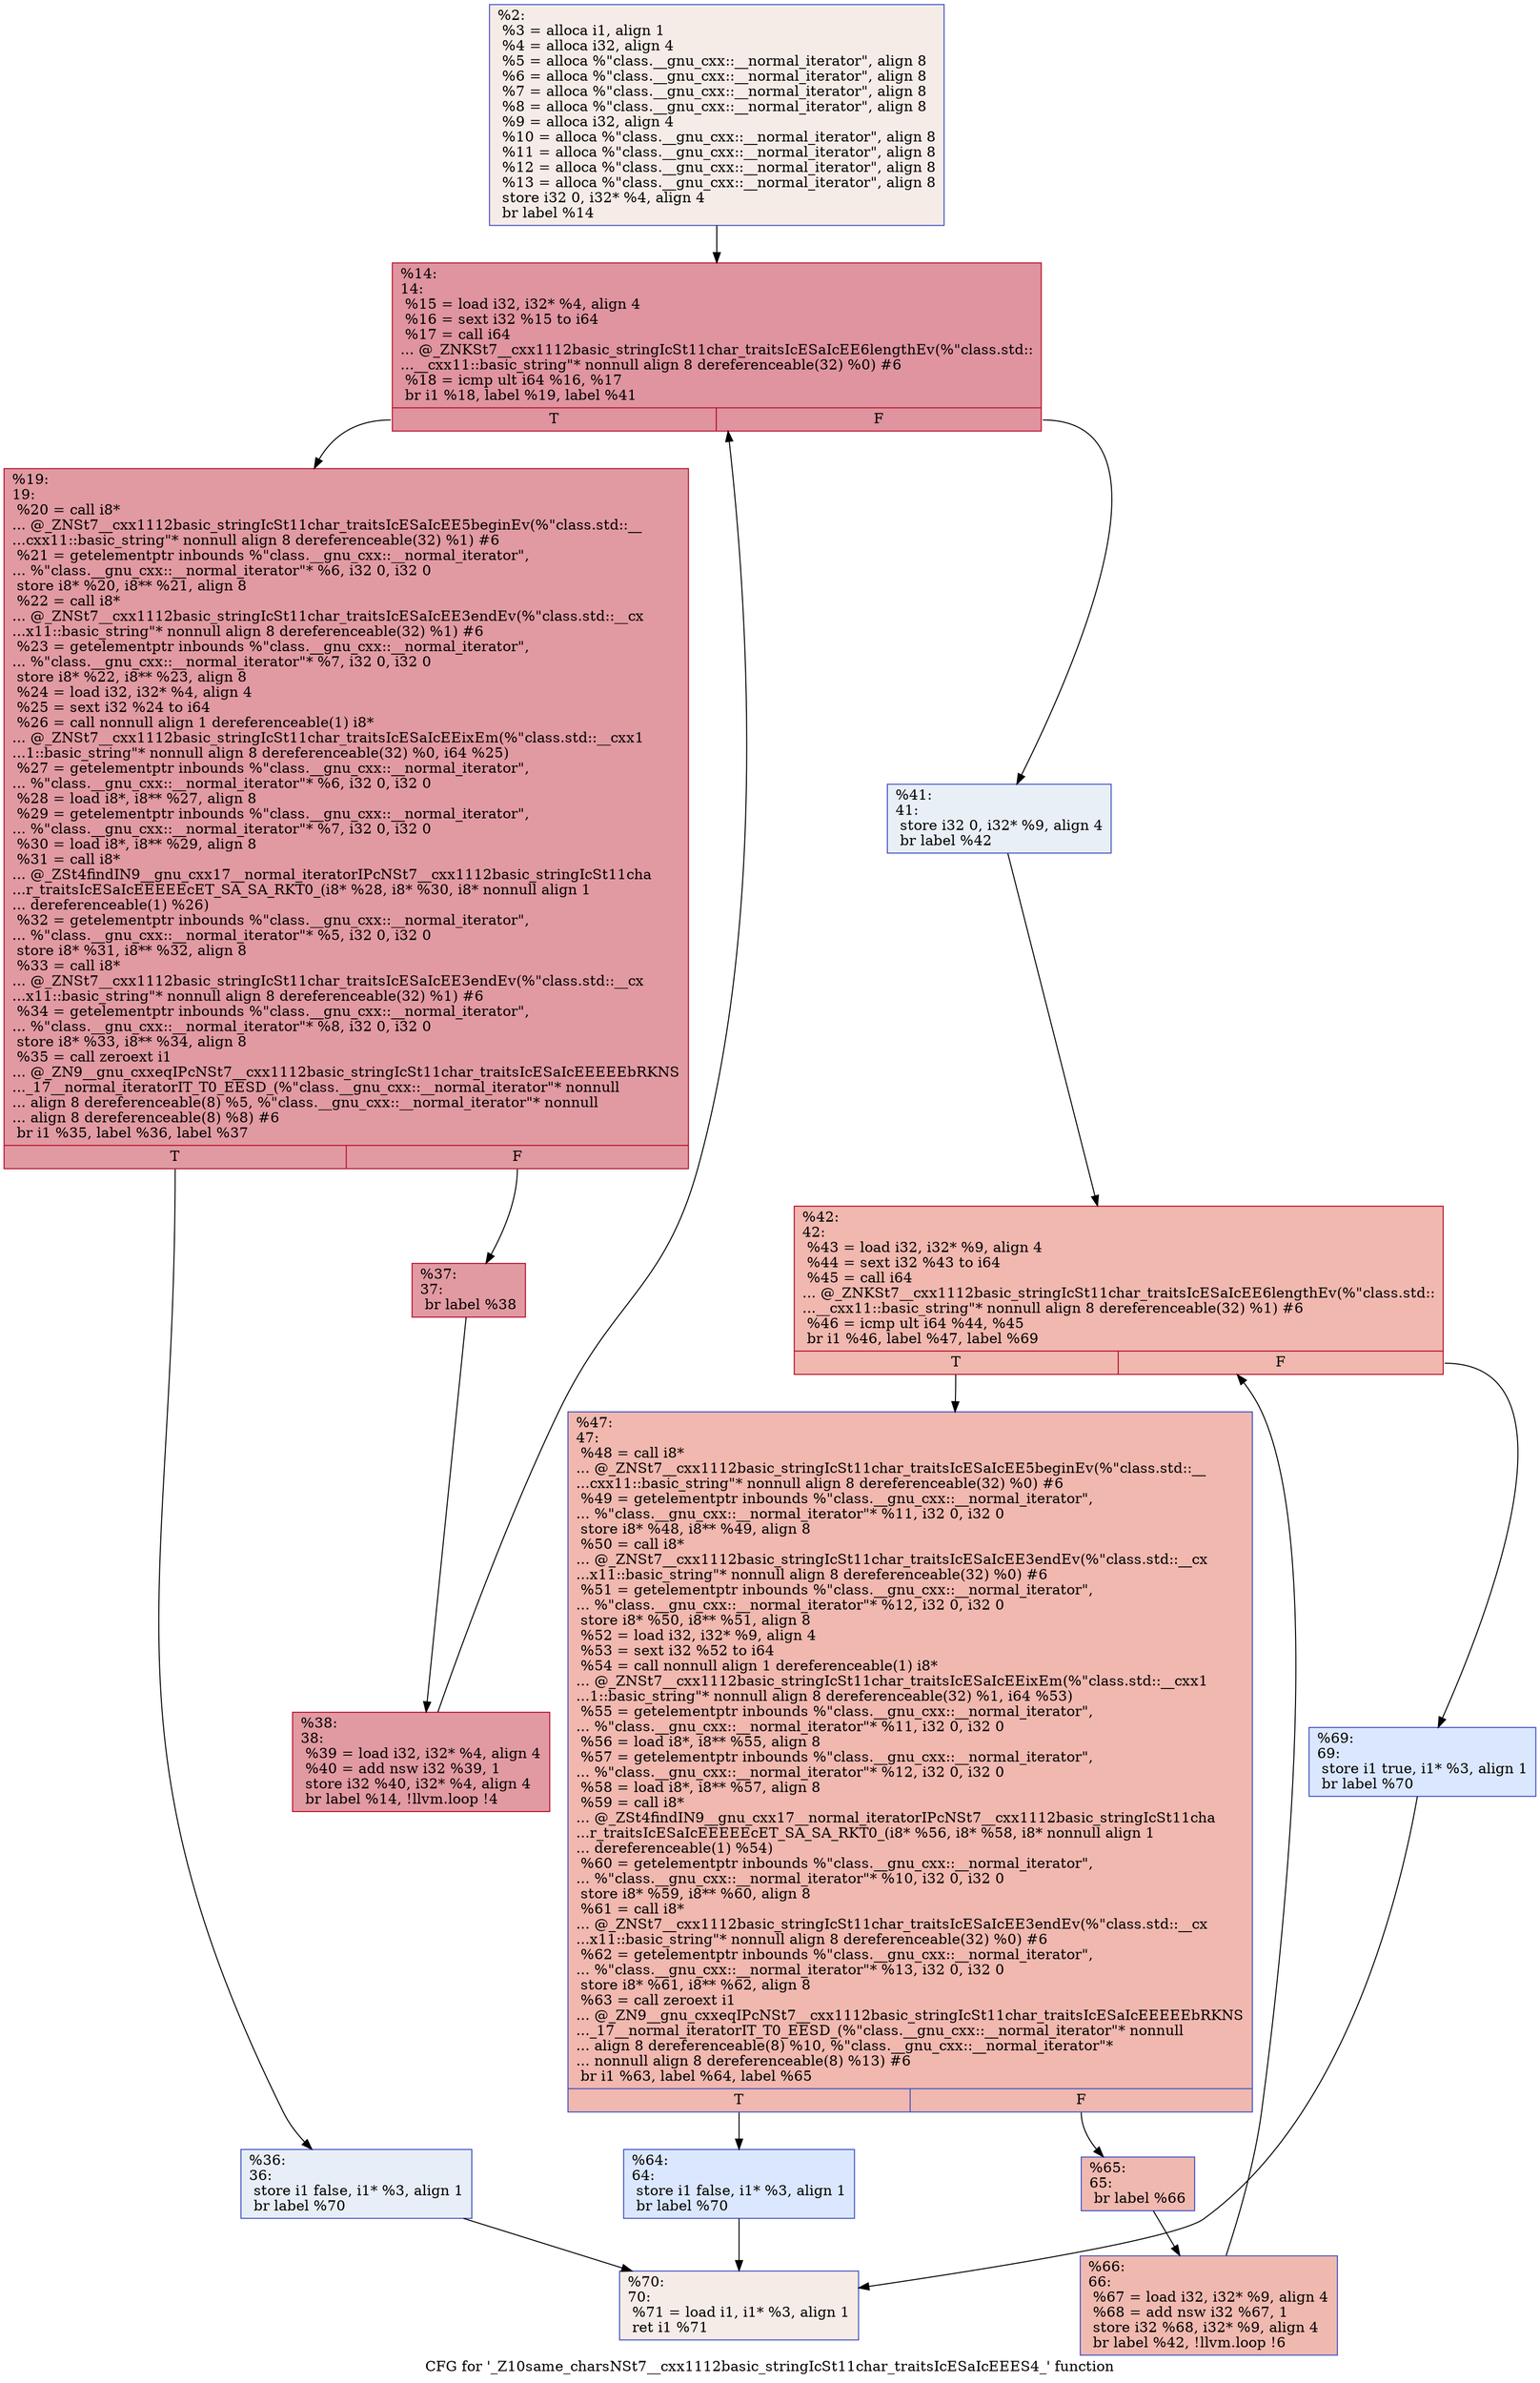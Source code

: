 digraph "CFG for '_Z10same_charsNSt7__cxx1112basic_stringIcSt11char_traitsIcESaIcEEES4_' function" {
	label="CFG for '_Z10same_charsNSt7__cxx1112basic_stringIcSt11char_traitsIcESaIcEEES4_' function";

	Node0x560eea8baaa0 [shape=record,color="#3d50c3ff", style=filled, fillcolor="#ead5c970",label="{%2:\l  %3 = alloca i1, align 1\l  %4 = alloca i32, align 4\l  %5 = alloca %\"class.__gnu_cxx::__normal_iterator\", align 8\l  %6 = alloca %\"class.__gnu_cxx::__normal_iterator\", align 8\l  %7 = alloca %\"class.__gnu_cxx::__normal_iterator\", align 8\l  %8 = alloca %\"class.__gnu_cxx::__normal_iterator\", align 8\l  %9 = alloca i32, align 4\l  %10 = alloca %\"class.__gnu_cxx::__normal_iterator\", align 8\l  %11 = alloca %\"class.__gnu_cxx::__normal_iterator\", align 8\l  %12 = alloca %\"class.__gnu_cxx::__normal_iterator\", align 8\l  %13 = alloca %\"class.__gnu_cxx::__normal_iterator\", align 8\l  store i32 0, i32* %4, align 4\l  br label %14\l}"];
	Node0x560eea8baaa0 -> Node0x560eea8bb900;
	Node0x560eea8bb900 [shape=record,color="#b70d28ff", style=filled, fillcolor="#b70d2870",label="{%14:\l14:                                               \l  %15 = load i32, i32* %4, align 4\l  %16 = sext i32 %15 to i64\l  %17 = call i64\l... @_ZNKSt7__cxx1112basic_stringIcSt11char_traitsIcESaIcEE6lengthEv(%\"class.std::\l...__cxx11::basic_string\"* nonnull align 8 dereferenceable(32) %0) #6\l  %18 = icmp ult i64 %16, %17\l  br i1 %18, label %19, label %41\l|{<s0>T|<s1>F}}"];
	Node0x560eea8bb900:s0 -> Node0x560eea8bbfb0;
	Node0x560eea8bb900:s1 -> Node0x560eea8bc2b0;
	Node0x560eea8bbfb0 [shape=record,color="#b70d28ff", style=filled, fillcolor="#bb1b2c70",label="{%19:\l19:                                               \l  %20 = call i8*\l... @_ZNSt7__cxx1112basic_stringIcSt11char_traitsIcESaIcEE5beginEv(%\"class.std::__\l...cxx11::basic_string\"* nonnull align 8 dereferenceable(32) %1) #6\l  %21 = getelementptr inbounds %\"class.__gnu_cxx::__normal_iterator\",\l... %\"class.__gnu_cxx::__normal_iterator\"* %6, i32 0, i32 0\l  store i8* %20, i8** %21, align 8\l  %22 = call i8*\l... @_ZNSt7__cxx1112basic_stringIcSt11char_traitsIcESaIcEE3endEv(%\"class.std::__cx\l...x11::basic_string\"* nonnull align 8 dereferenceable(32) %1) #6\l  %23 = getelementptr inbounds %\"class.__gnu_cxx::__normal_iterator\",\l... %\"class.__gnu_cxx::__normal_iterator\"* %7, i32 0, i32 0\l  store i8* %22, i8** %23, align 8\l  %24 = load i32, i32* %4, align 4\l  %25 = sext i32 %24 to i64\l  %26 = call nonnull align 1 dereferenceable(1) i8*\l... @_ZNSt7__cxx1112basic_stringIcSt11char_traitsIcESaIcEEixEm(%\"class.std::__cxx1\l...1::basic_string\"* nonnull align 8 dereferenceable(32) %0, i64 %25)\l  %27 = getelementptr inbounds %\"class.__gnu_cxx::__normal_iterator\",\l... %\"class.__gnu_cxx::__normal_iterator\"* %6, i32 0, i32 0\l  %28 = load i8*, i8** %27, align 8\l  %29 = getelementptr inbounds %\"class.__gnu_cxx::__normal_iterator\",\l... %\"class.__gnu_cxx::__normal_iterator\"* %7, i32 0, i32 0\l  %30 = load i8*, i8** %29, align 8\l  %31 = call i8*\l... @_ZSt4findIN9__gnu_cxx17__normal_iteratorIPcNSt7__cxx1112basic_stringIcSt11cha\l...r_traitsIcESaIcEEEEEcET_SA_SA_RKT0_(i8* %28, i8* %30, i8* nonnull align 1\l... dereferenceable(1) %26)\l  %32 = getelementptr inbounds %\"class.__gnu_cxx::__normal_iterator\",\l... %\"class.__gnu_cxx::__normal_iterator\"* %5, i32 0, i32 0\l  store i8* %31, i8** %32, align 8\l  %33 = call i8*\l... @_ZNSt7__cxx1112basic_stringIcSt11char_traitsIcESaIcEE3endEv(%\"class.std::__cx\l...x11::basic_string\"* nonnull align 8 dereferenceable(32) %1) #6\l  %34 = getelementptr inbounds %\"class.__gnu_cxx::__normal_iterator\",\l... %\"class.__gnu_cxx::__normal_iterator\"* %8, i32 0, i32 0\l  store i8* %33, i8** %34, align 8\l  %35 = call zeroext i1\l... @_ZN9__gnu_cxxeqIPcNSt7__cxx1112basic_stringIcSt11char_traitsIcESaIcEEEEEbRKNS\l..._17__normal_iteratorIT_T0_EESD_(%\"class.__gnu_cxx::__normal_iterator\"* nonnull\l... align 8 dereferenceable(8) %5, %\"class.__gnu_cxx::__normal_iterator\"* nonnull\l... align 8 dereferenceable(8) %8) #6\l  br i1 %35, label %36, label %37\l|{<s0>T|<s1>F}}"];
	Node0x560eea8bbfb0:s0 -> Node0x560eea8bdc50;
	Node0x560eea8bbfb0:s1 -> Node0x560eea8bdca0;
	Node0x560eea8bdc50 [shape=record,color="#3d50c3ff", style=filled, fillcolor="#cbd8ee70",label="{%36:\l36:                                               \l  store i1 false, i1* %3, align 1\l  br label %70\l}"];
	Node0x560eea8bdc50 -> Node0x560eea8bdea0;
	Node0x560eea8bdca0 [shape=record,color="#b70d28ff", style=filled, fillcolor="#bb1b2c70",label="{%37:\l37:                                               \l  br label %38\l}"];
	Node0x560eea8bdca0 -> Node0x560eea8bdf60;
	Node0x560eea8bdf60 [shape=record,color="#b70d28ff", style=filled, fillcolor="#bb1b2c70",label="{%38:\l38:                                               \l  %39 = load i32, i32* %4, align 4\l  %40 = add nsw i32 %39, 1\l  store i32 %40, i32* %4, align 4\l  br label %14, !llvm.loop !4\l}"];
	Node0x560eea8bdf60 -> Node0x560eea8bb900;
	Node0x560eea8bc2b0 [shape=record,color="#3d50c3ff", style=filled, fillcolor="#cedaeb70",label="{%41:\l41:                                               \l  store i32 0, i32* %9, align 4\l  br label %42\l}"];
	Node0x560eea8bc2b0 -> Node0x560eea8bed00;
	Node0x560eea8bed00 [shape=record,color="#b70d28ff", style=filled, fillcolor="#dc5d4a70",label="{%42:\l42:                                               \l  %43 = load i32, i32* %9, align 4\l  %44 = sext i32 %43 to i64\l  %45 = call i64\l... @_ZNKSt7__cxx1112basic_stringIcSt11char_traitsIcESaIcEE6lengthEv(%\"class.std::\l...__cxx11::basic_string\"* nonnull align 8 dereferenceable(32) %1) #6\l  %46 = icmp ult i64 %44, %45\l  br i1 %46, label %47, label %69\l|{<s0>T|<s1>F}}"];
	Node0x560eea8bed00:s0 -> Node0x560eea8beea0;
	Node0x560eea8bed00:s1 -> Node0x560eea8bf090;
	Node0x560eea8beea0 [shape=record,color="#3d50c3ff", style=filled, fillcolor="#dc5d4a70",label="{%47:\l47:                                               \l  %48 = call i8*\l... @_ZNSt7__cxx1112basic_stringIcSt11char_traitsIcESaIcEE5beginEv(%\"class.std::__\l...cxx11::basic_string\"* nonnull align 8 dereferenceable(32) %0) #6\l  %49 = getelementptr inbounds %\"class.__gnu_cxx::__normal_iterator\",\l... %\"class.__gnu_cxx::__normal_iterator\"* %11, i32 0, i32 0\l  store i8* %48, i8** %49, align 8\l  %50 = call i8*\l... @_ZNSt7__cxx1112basic_stringIcSt11char_traitsIcESaIcEE3endEv(%\"class.std::__cx\l...x11::basic_string\"* nonnull align 8 dereferenceable(32) %0) #6\l  %51 = getelementptr inbounds %\"class.__gnu_cxx::__normal_iterator\",\l... %\"class.__gnu_cxx::__normal_iterator\"* %12, i32 0, i32 0\l  store i8* %50, i8** %51, align 8\l  %52 = load i32, i32* %9, align 4\l  %53 = sext i32 %52 to i64\l  %54 = call nonnull align 1 dereferenceable(1) i8*\l... @_ZNSt7__cxx1112basic_stringIcSt11char_traitsIcESaIcEEixEm(%\"class.std::__cxx1\l...1::basic_string\"* nonnull align 8 dereferenceable(32) %1, i64 %53)\l  %55 = getelementptr inbounds %\"class.__gnu_cxx::__normal_iterator\",\l... %\"class.__gnu_cxx::__normal_iterator\"* %11, i32 0, i32 0\l  %56 = load i8*, i8** %55, align 8\l  %57 = getelementptr inbounds %\"class.__gnu_cxx::__normal_iterator\",\l... %\"class.__gnu_cxx::__normal_iterator\"* %12, i32 0, i32 0\l  %58 = load i8*, i8** %57, align 8\l  %59 = call i8*\l... @_ZSt4findIN9__gnu_cxx17__normal_iteratorIPcNSt7__cxx1112basic_stringIcSt11cha\l...r_traitsIcESaIcEEEEEcET_SA_SA_RKT0_(i8* %56, i8* %58, i8* nonnull align 1\l... dereferenceable(1) %54)\l  %60 = getelementptr inbounds %\"class.__gnu_cxx::__normal_iterator\",\l... %\"class.__gnu_cxx::__normal_iterator\"* %10, i32 0, i32 0\l  store i8* %59, i8** %60, align 8\l  %61 = call i8*\l... @_ZNSt7__cxx1112basic_stringIcSt11char_traitsIcESaIcEE3endEv(%\"class.std::__cx\l...x11::basic_string\"* nonnull align 8 dereferenceable(32) %0) #6\l  %62 = getelementptr inbounds %\"class.__gnu_cxx::__normal_iterator\",\l... %\"class.__gnu_cxx::__normal_iterator\"* %13, i32 0, i32 0\l  store i8* %61, i8** %62, align 8\l  %63 = call zeroext i1\l... @_ZN9__gnu_cxxeqIPcNSt7__cxx1112basic_stringIcSt11char_traitsIcESaIcEEEEEbRKNS\l..._17__normal_iteratorIT_T0_EESD_(%\"class.__gnu_cxx::__normal_iterator\"* nonnull\l... align 8 dereferenceable(8) %10, %\"class.__gnu_cxx::__normal_iterator\"*\l... nonnull align 8 dereferenceable(8) %13) #6\l  br i1 %63, label %64, label %65\l|{<s0>T|<s1>F}}"];
	Node0x560eea8beea0:s0 -> Node0x560eea8c0160;
	Node0x560eea8beea0:s1 -> Node0x560eea8c01b0;
	Node0x560eea8c0160 [shape=record,color="#3d50c3ff", style=filled, fillcolor="#abc8fd70",label="{%64:\l64:                                               \l  store i1 false, i1* %3, align 1\l  br label %70\l}"];
	Node0x560eea8c0160 -> Node0x560eea8bdea0;
	Node0x560eea8c01b0 [shape=record,color="#3d50c3ff", style=filled, fillcolor="#de614d70",label="{%65:\l65:                                               \l  br label %66\l}"];
	Node0x560eea8c01b0 -> Node0x560eea8c0800;
	Node0x560eea8c0800 [shape=record,color="#3d50c3ff", style=filled, fillcolor="#de614d70",label="{%66:\l66:                                               \l  %67 = load i32, i32* %9, align 4\l  %68 = add nsw i32 %67, 1\l  store i32 %68, i32* %9, align 4\l  br label %42, !llvm.loop !6\l}"];
	Node0x560eea8c0800 -> Node0x560eea8bed00;
	Node0x560eea8bf090 [shape=record,color="#3d50c3ff", style=filled, fillcolor="#abc8fd70",label="{%69:\l69:                                               \l  store i1 true, i1* %3, align 1\l  br label %70\l}"];
	Node0x560eea8bf090 -> Node0x560eea8bdea0;
	Node0x560eea8bdea0 [shape=record,color="#3d50c3ff", style=filled, fillcolor="#ead5c970",label="{%70:\l70:                                               \l  %71 = load i1, i1* %3, align 1\l  ret i1 %71\l}"];
}
